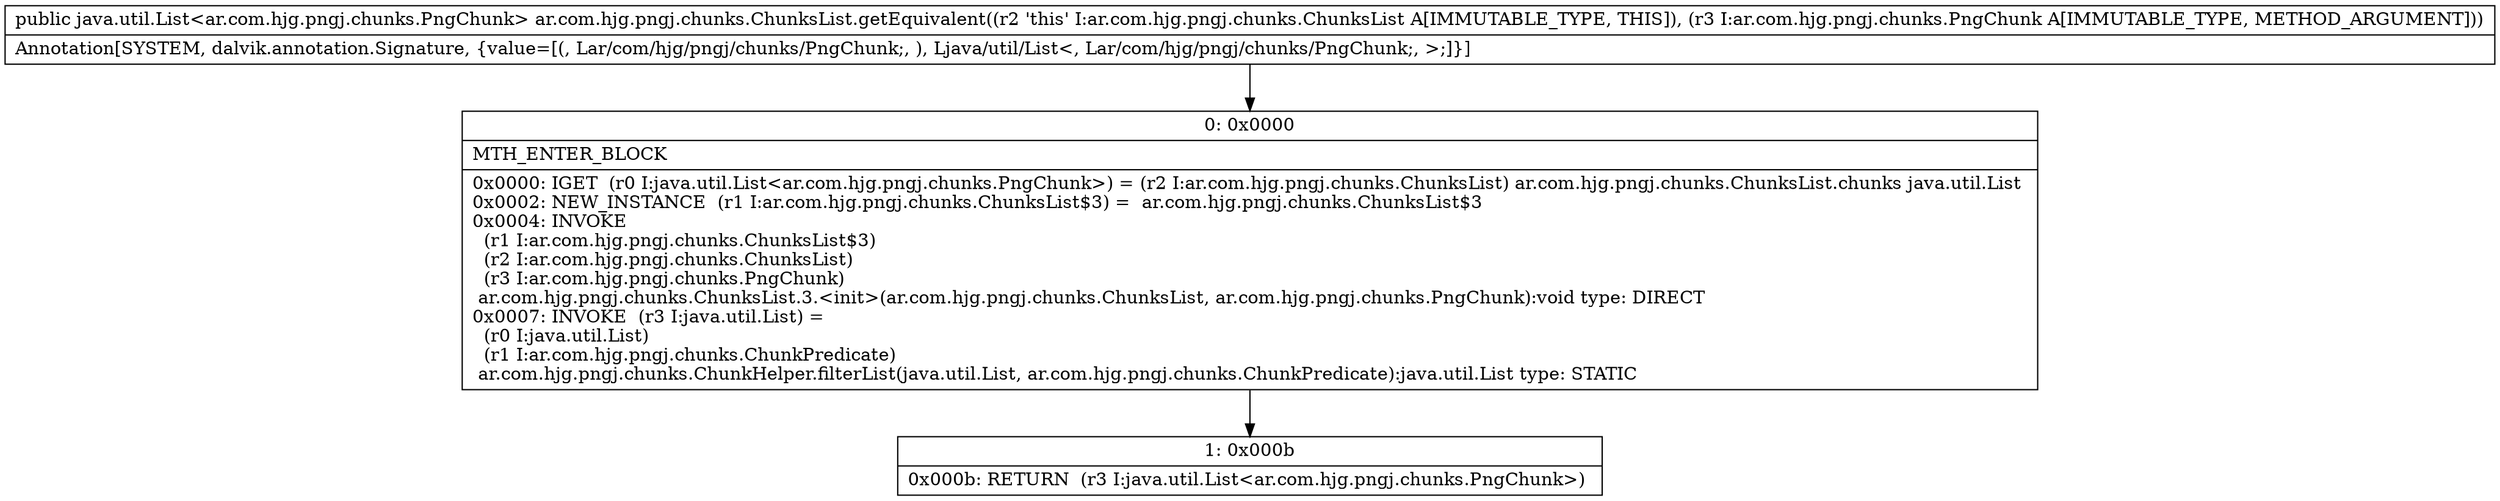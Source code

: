 digraph "CFG forar.com.hjg.pngj.chunks.ChunksList.getEquivalent(Lar\/com\/hjg\/pngj\/chunks\/PngChunk;)Ljava\/util\/List;" {
Node_0 [shape=record,label="{0\:\ 0x0000|MTH_ENTER_BLOCK\l|0x0000: IGET  (r0 I:java.util.List\<ar.com.hjg.pngj.chunks.PngChunk\>) = (r2 I:ar.com.hjg.pngj.chunks.ChunksList) ar.com.hjg.pngj.chunks.ChunksList.chunks java.util.List \l0x0002: NEW_INSTANCE  (r1 I:ar.com.hjg.pngj.chunks.ChunksList$3) =  ar.com.hjg.pngj.chunks.ChunksList$3 \l0x0004: INVOKE  \l  (r1 I:ar.com.hjg.pngj.chunks.ChunksList$3)\l  (r2 I:ar.com.hjg.pngj.chunks.ChunksList)\l  (r3 I:ar.com.hjg.pngj.chunks.PngChunk)\l ar.com.hjg.pngj.chunks.ChunksList.3.\<init\>(ar.com.hjg.pngj.chunks.ChunksList, ar.com.hjg.pngj.chunks.PngChunk):void type: DIRECT \l0x0007: INVOKE  (r3 I:java.util.List) = \l  (r0 I:java.util.List)\l  (r1 I:ar.com.hjg.pngj.chunks.ChunkPredicate)\l ar.com.hjg.pngj.chunks.ChunkHelper.filterList(java.util.List, ar.com.hjg.pngj.chunks.ChunkPredicate):java.util.List type: STATIC \l}"];
Node_1 [shape=record,label="{1\:\ 0x000b|0x000b: RETURN  (r3 I:java.util.List\<ar.com.hjg.pngj.chunks.PngChunk\>) \l}"];
MethodNode[shape=record,label="{public java.util.List\<ar.com.hjg.pngj.chunks.PngChunk\> ar.com.hjg.pngj.chunks.ChunksList.getEquivalent((r2 'this' I:ar.com.hjg.pngj.chunks.ChunksList A[IMMUTABLE_TYPE, THIS]), (r3 I:ar.com.hjg.pngj.chunks.PngChunk A[IMMUTABLE_TYPE, METHOD_ARGUMENT]))  | Annotation[SYSTEM, dalvik.annotation.Signature, \{value=[(, Lar\/com\/hjg\/pngj\/chunks\/PngChunk;, ), Ljava\/util\/List\<, Lar\/com\/hjg\/pngj\/chunks\/PngChunk;, \>;]\}]\l}"];
MethodNode -> Node_0;
Node_0 -> Node_1;
}

